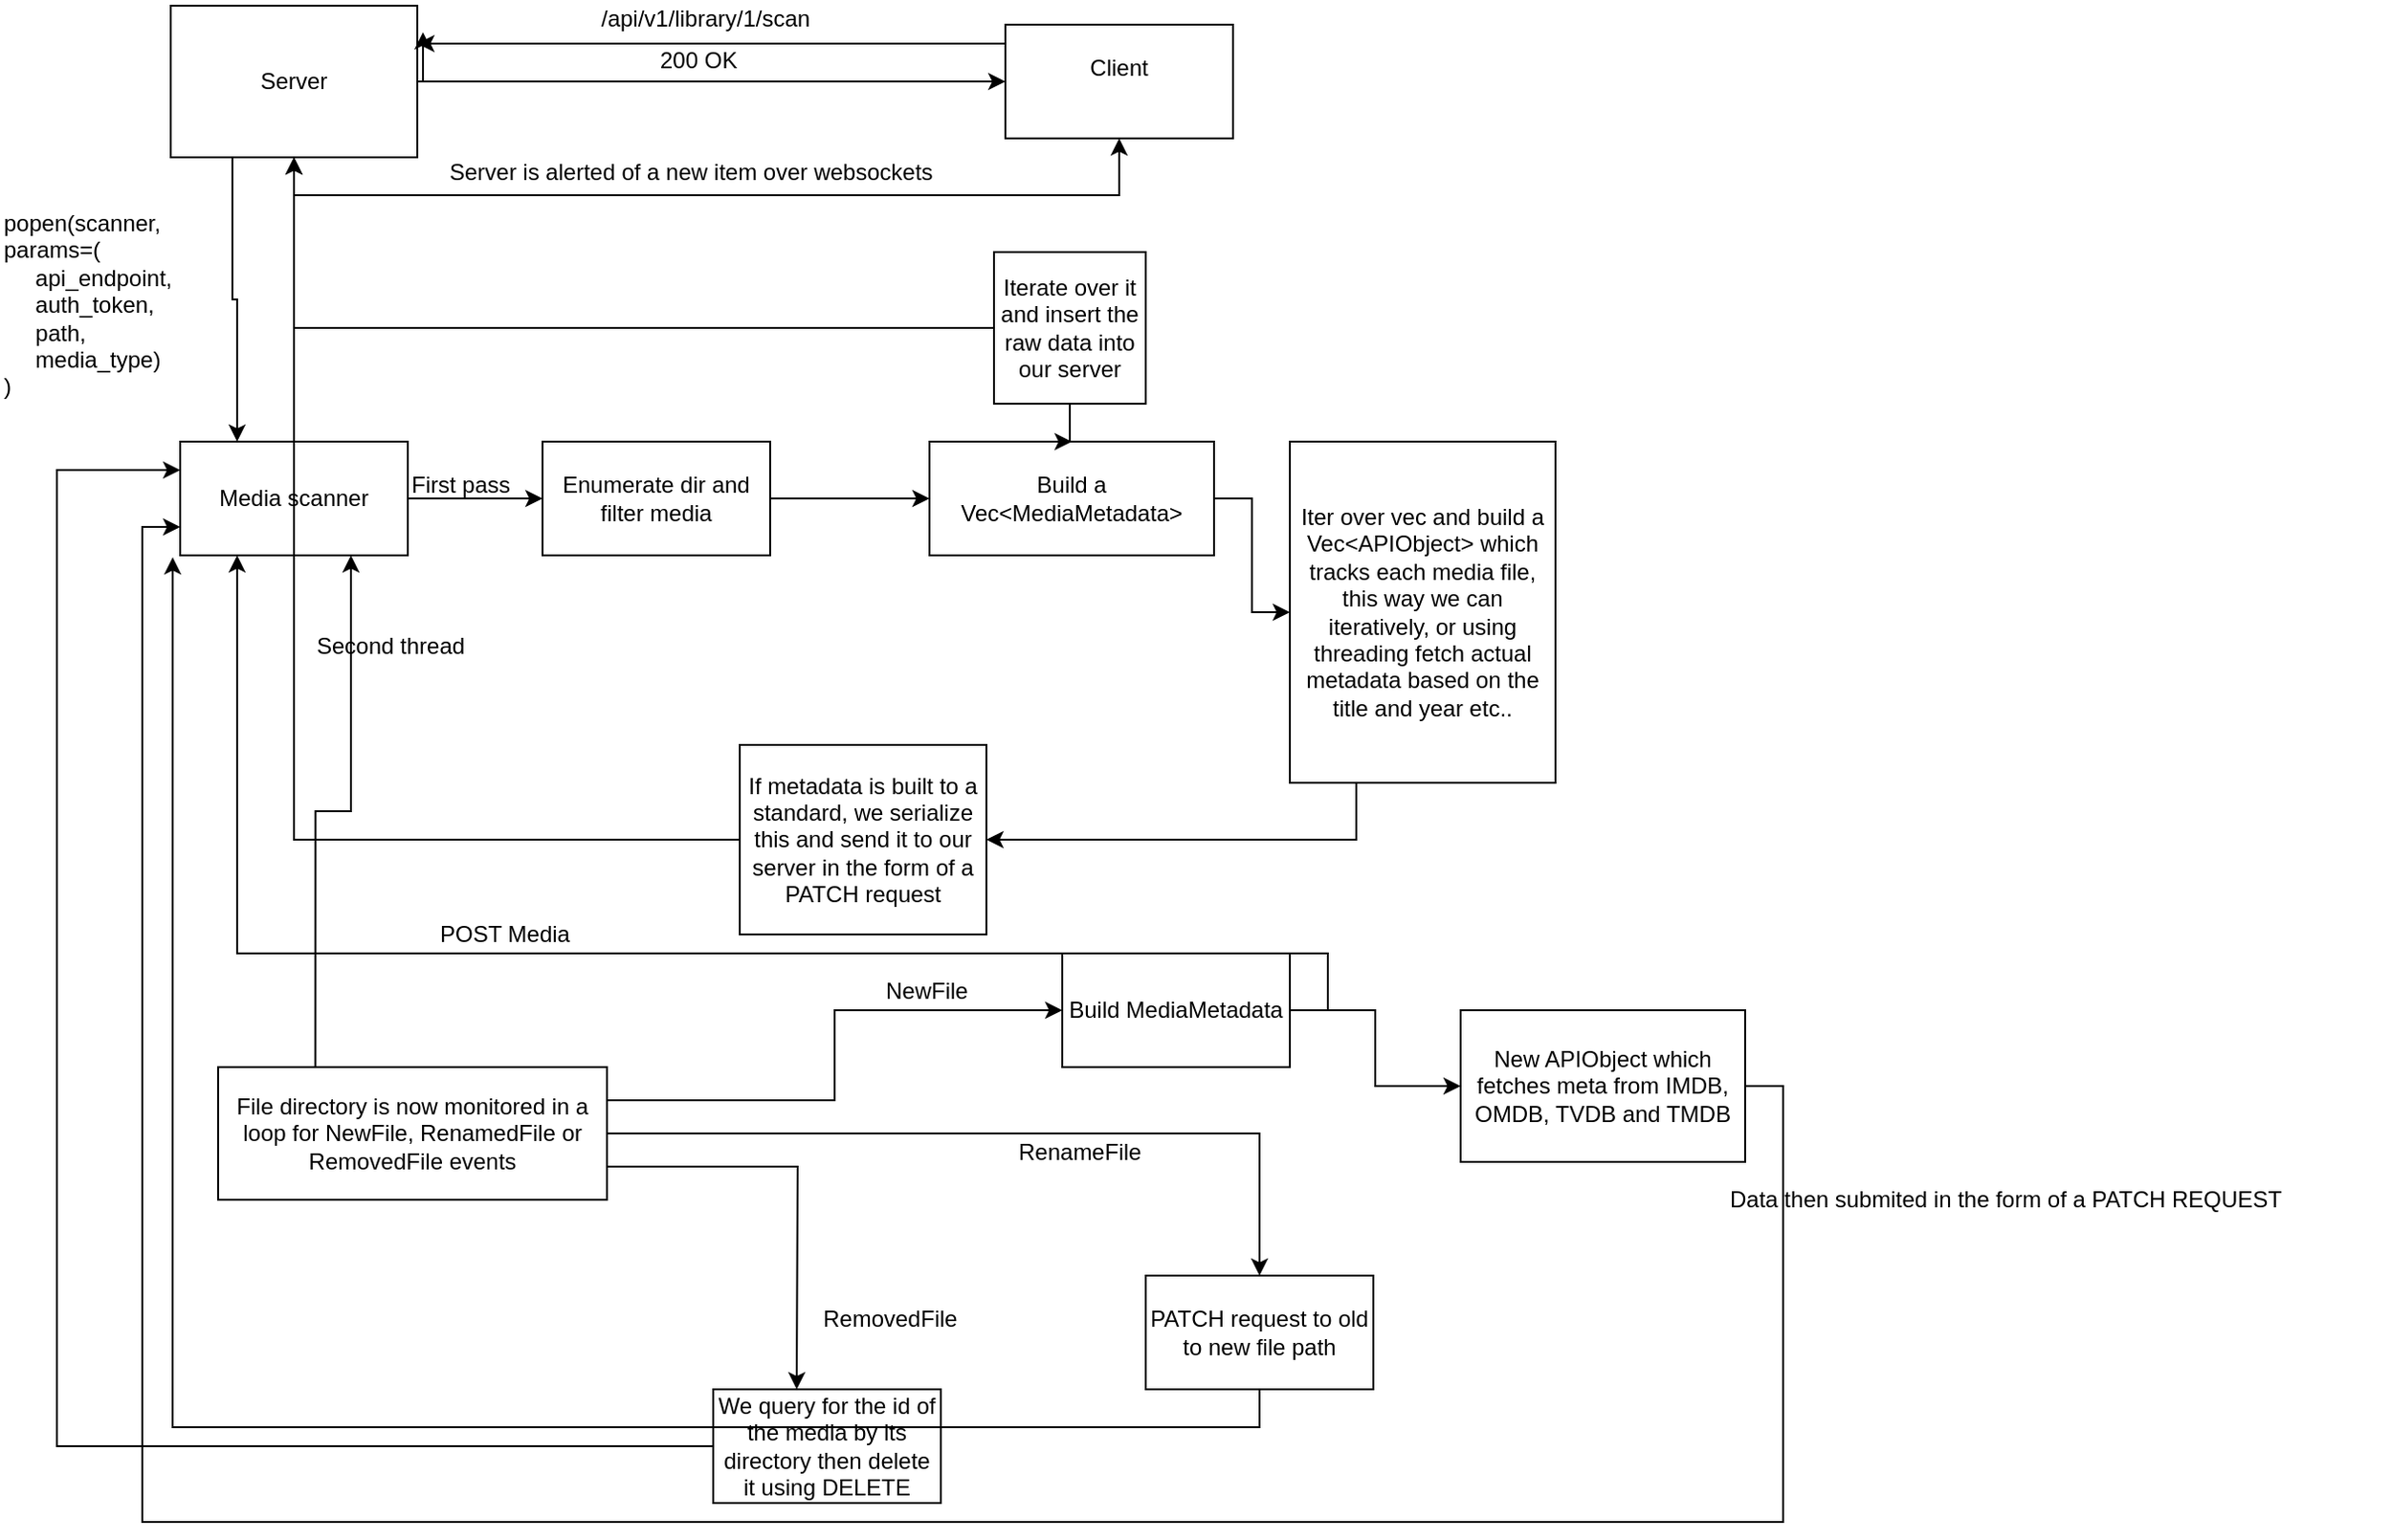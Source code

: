 <mxfile version="11.1.4" type="gitlab"><diagram id="2UtGXjlUI5oxkfbjeEHh" name="Page-1"><mxGraphModel dx="2894" dy="802" grid="1" gridSize="10" guides="1" tooltips="1" connect="1" arrows="1" fold="1" page="1" pageScale="1" pageWidth="850" pageHeight="1100" math="0" shadow="0"><root><mxCell id="0"/><mxCell id="1" parent="0"/><mxCell id="JTVvM-naTaPuhBWR3jFO-7" style="edgeStyle=orthogonalEdgeStyle;rounded=0;orthogonalLoop=1;jettySize=auto;html=1;exitX=1;exitY=0.5;exitDx=0;exitDy=0;entryX=0;entryY=0.5;entryDx=0;entryDy=0;" edge="1" parent="1" source="JTVvM-naTaPuhBWR3jFO-1" target="JTVvM-naTaPuhBWR3jFO-2"><mxGeometry relative="1" as="geometry"/></mxCell><mxCell id="JTVvM-naTaPuhBWR3jFO-10" style="edgeStyle=orthogonalEdgeStyle;rounded=0;orthogonalLoop=1;jettySize=auto;html=1;exitX=0.25;exitY=1;exitDx=0;exitDy=0;entryX=0.25;entryY=0;entryDx=0;entryDy=0;" edge="1" parent="1" source="JTVvM-naTaPuhBWR3jFO-1" target="JTVvM-naTaPuhBWR3jFO-3"><mxGeometry relative="1" as="geometry"/></mxCell><mxCell id="JTVvM-naTaPuhBWR3jFO-22" style="edgeStyle=orthogonalEdgeStyle;rounded=0;orthogonalLoop=1;jettySize=auto;html=1;exitX=0.5;exitY=1;exitDx=0;exitDy=0;entryX=0.5;entryY=1;entryDx=0;entryDy=0;" edge="1" parent="1" source="JTVvM-naTaPuhBWR3jFO-1" target="JTVvM-naTaPuhBWR3jFO-2"><mxGeometry relative="1" as="geometry"/></mxCell><mxCell id="JTVvM-naTaPuhBWR3jFO-1" value="Server" style="rounded=0;whiteSpace=wrap;html=1;" vertex="1" parent="1"><mxGeometry x="50" y="80" width="130" height="80" as="geometry"/></mxCell><mxCell id="JTVvM-naTaPuhBWR3jFO-4" style="edgeStyle=orthogonalEdgeStyle;rounded=0;orthogonalLoop=1;jettySize=auto;html=1;exitX=0;exitY=0.25;exitDx=0;exitDy=0;" edge="1" parent="1" source="JTVvM-naTaPuhBWR3jFO-2" target="JTVvM-naTaPuhBWR3jFO-1"><mxGeometry relative="1" as="geometry"><Array as="points"><mxPoint x="490" y="100"/></Array></mxGeometry></mxCell><mxCell id="JTVvM-naTaPuhBWR3jFO-2" value="&lt;div&gt;Client&lt;/div&gt;&lt;div&gt;&lt;br&gt;&lt;/div&gt;" style="rounded=0;whiteSpace=wrap;html=1;" vertex="1" parent="1"><mxGeometry x="490" y="90" width="120" height="60" as="geometry"/></mxCell><mxCell id="JTVvM-naTaPuhBWR3jFO-13" style="edgeStyle=orthogonalEdgeStyle;rounded=0;orthogonalLoop=1;jettySize=auto;html=1;exitX=1;exitY=0.5;exitDx=0;exitDy=0;" edge="1" parent="1" source="JTVvM-naTaPuhBWR3jFO-3" target="JTVvM-naTaPuhBWR3jFO-12"><mxGeometry relative="1" as="geometry"/></mxCell><mxCell id="JTVvM-naTaPuhBWR3jFO-3" value="&lt;div&gt;Media scanner&lt;/div&gt;" style="rounded=0;whiteSpace=wrap;html=1;" vertex="1" parent="1"><mxGeometry x="55" y="310" width="120" height="60" as="geometry"/></mxCell><mxCell id="JTVvM-naTaPuhBWR3jFO-5" style="edgeStyle=orthogonalEdgeStyle;rounded=0;orthogonalLoop=1;jettySize=auto;html=1;exitX=1;exitY=0.5;exitDx=0;exitDy=0;entryX=1.023;entryY=0.175;entryDx=0;entryDy=0;entryPerimeter=0;" edge="1" parent="1" source="JTVvM-naTaPuhBWR3jFO-1" target="JTVvM-naTaPuhBWR3jFO-1"><mxGeometry relative="1" as="geometry"/></mxCell><mxCell id="JTVvM-naTaPuhBWR3jFO-6" value="/api/v1/library/1/scan" style="text;html=1;resizable=0;points=[];autosize=1;align=left;verticalAlign=top;spacingTop=-4;" vertex="1" parent="1"><mxGeometry x="275" y="77" width="150" height="20" as="geometry"/></mxCell><mxCell id="JTVvM-naTaPuhBWR3jFO-8" value="200 OK" style="text;html=1;resizable=0;points=[];autosize=1;align=left;verticalAlign=top;spacingTop=-4;" vertex="1" parent="1"><mxGeometry x="306" y="99" width="60" height="20" as="geometry"/></mxCell><mxCell id="JTVvM-naTaPuhBWR3jFO-11" value="&lt;div&gt;popen(scanner,&lt;/div&gt;&lt;div&gt; params=(&lt;/div&gt;&lt;div&gt;&amp;nbsp;&amp;nbsp;&amp;nbsp;&amp;nbsp; api_endpoint,&lt;/div&gt;&lt;div&gt;&amp;nbsp;&amp;nbsp;&amp;nbsp;&amp;nbsp; auth_token,&lt;/div&gt;&lt;div&gt;&amp;nbsp;&amp;nbsp;&amp;nbsp;&amp;nbsp; path,&lt;/div&gt;&lt;div&gt;&amp;nbsp;&amp;nbsp;&amp;nbsp;&amp;nbsp; media_type)&lt;/div&gt;&lt;div&gt;)&lt;br&gt;&lt;/div&gt;" style="text;html=1;resizable=0;points=[];autosize=1;align=left;verticalAlign=top;spacingTop=-4;" vertex="1" parent="1"><mxGeometry x="-40" y="185" width="120" height="100" as="geometry"/></mxCell><mxCell id="JTVvM-naTaPuhBWR3jFO-15" style="edgeStyle=orthogonalEdgeStyle;rounded=0;orthogonalLoop=1;jettySize=auto;html=1;exitX=1;exitY=0.5;exitDx=0;exitDy=0;entryX=0;entryY=0.5;entryDx=0;entryDy=0;" edge="1" parent="1" source="JTVvM-naTaPuhBWR3jFO-12" target="JTVvM-naTaPuhBWR3jFO-14"><mxGeometry relative="1" as="geometry"/></mxCell><mxCell id="JTVvM-naTaPuhBWR3jFO-12" value="Enumerate dir and filter media" style="rounded=0;whiteSpace=wrap;html=1;" vertex="1" parent="1"><mxGeometry x="246" y="310" width="120" height="60" as="geometry"/></mxCell><mxCell id="JTVvM-naTaPuhBWR3jFO-17" style="edgeStyle=orthogonalEdgeStyle;rounded=0;orthogonalLoop=1;jettySize=auto;html=1;exitX=1;exitY=0.5;exitDx=0;exitDy=0;entryX=0;entryY=0.5;entryDx=0;entryDy=0;" edge="1" parent="1" source="JTVvM-naTaPuhBWR3jFO-14" target="JTVvM-naTaPuhBWR3jFO-16"><mxGeometry relative="1" as="geometry"/></mxCell><mxCell id="JTVvM-naTaPuhBWR3jFO-14" value="Build a Vec&amp;lt;MediaMetadata&amp;gt;" style="rounded=0;whiteSpace=wrap;html=1;" vertex="1" parent="1"><mxGeometry x="450" y="310" width="150" height="60" as="geometry"/></mxCell><mxCell id="JTVvM-naTaPuhBWR3jFO-19" style="edgeStyle=orthogonalEdgeStyle;rounded=0;orthogonalLoop=1;jettySize=auto;html=1;exitX=0.25;exitY=1;exitDx=0;exitDy=0;" edge="1" parent="1" source="JTVvM-naTaPuhBWR3jFO-16" target="JTVvM-naTaPuhBWR3jFO-18"><mxGeometry relative="1" as="geometry"/></mxCell><mxCell id="JTVvM-naTaPuhBWR3jFO-16" value="Iter over vec and build a Vec&amp;lt;APIObject&amp;gt; which tracks each media file, this way we can iteratively, or using threading fetch actual metadata based on the title and year etc.." style="rounded=0;whiteSpace=wrap;html=1;" vertex="1" parent="1"><mxGeometry x="640" y="310" width="140" height="180" as="geometry"/></mxCell><mxCell id="JTVvM-naTaPuhBWR3jFO-20" style="edgeStyle=orthogonalEdgeStyle;rounded=0;orthogonalLoop=1;jettySize=auto;html=1;exitX=0;exitY=0.5;exitDx=0;exitDy=0;entryX=0.5;entryY=1;entryDx=0;entryDy=0;" edge="1" parent="1" source="JTVvM-naTaPuhBWR3jFO-18" target="JTVvM-naTaPuhBWR3jFO-1"><mxGeometry relative="1" as="geometry"/></mxCell><mxCell id="JTVvM-naTaPuhBWR3jFO-18" value="If metadata is built to a standard, we serialize this and send it to our server in the form of a PATCH request" style="rounded=0;whiteSpace=wrap;html=1;" vertex="1" parent="1"><mxGeometry x="350" y="470" width="130" height="100" as="geometry"/></mxCell><mxCell id="JTVvM-naTaPuhBWR3jFO-24" value="Server is alerted of a new item over websockets" style="text;html=1;resizable=0;points=[];autosize=1;align=left;verticalAlign=top;spacingTop=-4;" vertex="1" parent="1"><mxGeometry x="195" y="158" width="310" height="20" as="geometry"/></mxCell><mxCell id="JTVvM-naTaPuhBWR3jFO-26" value="" style="edgeStyle=orthogonalEdgeStyle;rounded=0;orthogonalLoop=1;jettySize=auto;html=1;" edge="1" parent="1" source="JTVvM-naTaPuhBWR3jFO-25" target="JTVvM-naTaPuhBWR3jFO-14"><mxGeometry relative="1" as="geometry"/></mxCell><mxCell id="JTVvM-naTaPuhBWR3jFO-27" style="edgeStyle=orthogonalEdgeStyle;rounded=0;orthogonalLoop=1;jettySize=auto;html=1;exitX=0;exitY=0.5;exitDx=0;exitDy=0;entryX=0.5;entryY=1;entryDx=0;entryDy=0;" edge="1" parent="1" source="JTVvM-naTaPuhBWR3jFO-25" target="JTVvM-naTaPuhBWR3jFO-1"><mxGeometry relative="1" as="geometry"/></mxCell><mxCell id="JTVvM-naTaPuhBWR3jFO-25" value="Iterate over it and insert the raw data into our server" style="whiteSpace=wrap;html=1;aspect=fixed;" vertex="1" parent="1"><mxGeometry x="484" y="210" width="80" height="80" as="geometry"/></mxCell><mxCell id="JTVvM-naTaPuhBWR3jFO-30" value="First pass" style="text;html=1;resizable=0;points=[];autosize=1;align=left;verticalAlign=top;spacingTop=-4;" vertex="1" parent="1"><mxGeometry x="175" y="323" width="80" height="20" as="geometry"/></mxCell><mxCell id="JTVvM-naTaPuhBWR3jFO-34" style="edgeStyle=orthogonalEdgeStyle;rounded=0;orthogonalLoop=1;jettySize=auto;html=1;exitX=1;exitY=0.25;exitDx=0;exitDy=0;entryX=0;entryY=0.5;entryDx=0;entryDy=0;" edge="1" parent="1" source="JTVvM-naTaPuhBWR3jFO-32" target="JTVvM-naTaPuhBWR3jFO-40"><mxGeometry relative="1" as="geometry"><mxPoint x="480" y="658" as="targetPoint"/></mxGeometry></mxCell><mxCell id="JTVvM-naTaPuhBWR3jFO-35" style="edgeStyle=orthogonalEdgeStyle;rounded=0;orthogonalLoop=1;jettySize=auto;html=1;exitX=1;exitY=0.5;exitDx=0;exitDy=0;entryX=0.5;entryY=0;entryDx=0;entryDy=0;" edge="1" parent="1" source="JTVvM-naTaPuhBWR3jFO-32" target="JTVvM-naTaPuhBWR3jFO-51"><mxGeometry relative="1" as="geometry"><mxPoint x="480" y="740" as="targetPoint"/></mxGeometry></mxCell><mxCell id="JTVvM-naTaPuhBWR3jFO-36" style="edgeStyle=orthogonalEdgeStyle;rounded=0;orthogonalLoop=1;jettySize=auto;html=1;exitX=1;exitY=0.75;exitDx=0;exitDy=0;" edge="1" parent="1" source="JTVvM-naTaPuhBWR3jFO-32"><mxGeometry relative="1" as="geometry"><mxPoint x="380" y="810" as="targetPoint"/></mxGeometry></mxCell><mxCell id="JTVvM-naTaPuhBWR3jFO-53" style="edgeStyle=orthogonalEdgeStyle;rounded=0;orthogonalLoop=1;jettySize=auto;html=1;exitX=0.25;exitY=0;exitDx=0;exitDy=0;entryX=0.75;entryY=1;entryDx=0;entryDy=0;" edge="1" parent="1" source="JTVvM-naTaPuhBWR3jFO-32" target="JTVvM-naTaPuhBWR3jFO-3"><mxGeometry relative="1" as="geometry"/></mxCell><mxCell id="JTVvM-naTaPuhBWR3jFO-32" value="File directory is now monitored in a loop for NewFile, RenamedFile or RemovedFile events" style="rounded=0;whiteSpace=wrap;html=1;" vertex="1" parent="1"><mxGeometry x="75" y="640" width="205" height="70" as="geometry"/></mxCell><mxCell id="JTVvM-naTaPuhBWR3jFO-37" value="NewFile" style="text;html=1;resizable=0;points=[];autosize=1;align=left;verticalAlign=top;spacingTop=-4;" vertex="1" parent="1"><mxGeometry x="425" y="590" width="70" height="20" as="geometry"/></mxCell><mxCell id="JTVvM-naTaPuhBWR3jFO-38" value="RenameFile" style="text;html=1;resizable=0;points=[];autosize=1;align=left;verticalAlign=top;spacingTop=-4;" vertex="1" parent="1"><mxGeometry x="495" y="675" width="90" height="20" as="geometry"/></mxCell><mxCell id="JTVvM-naTaPuhBWR3jFO-39" value="RemovedFile" style="text;html=1;resizable=0;points=[];autosize=1;align=left;verticalAlign=top;spacingTop=-4;" vertex="1" parent="1"><mxGeometry x="392" y="763" width="90" height="20" as="geometry"/></mxCell><mxCell id="JTVvM-naTaPuhBWR3jFO-41" style="edgeStyle=orthogonalEdgeStyle;rounded=0;orthogonalLoop=1;jettySize=auto;html=1;exitX=1;exitY=0.5;exitDx=0;exitDy=0;entryX=0.25;entryY=1;entryDx=0;entryDy=0;" edge="1" parent="1" source="JTVvM-naTaPuhBWR3jFO-40" target="JTVvM-naTaPuhBWR3jFO-3"><mxGeometry relative="1" as="geometry"><Array as="points"><mxPoint x="660" y="610"/><mxPoint x="660" y="580"/><mxPoint x="85" y="580"/></Array></mxGeometry></mxCell><mxCell id="JTVvM-naTaPuhBWR3jFO-43" style="edgeStyle=orthogonalEdgeStyle;rounded=0;orthogonalLoop=1;jettySize=auto;html=1;exitX=1;exitY=0.5;exitDx=0;exitDy=0;entryX=0;entryY=0.5;entryDx=0;entryDy=0;" edge="1" parent="1" source="JTVvM-naTaPuhBWR3jFO-40" target="JTVvM-naTaPuhBWR3jFO-44"><mxGeometry relative="1" as="geometry"><mxPoint x="710" y="630" as="targetPoint"/></mxGeometry></mxCell><mxCell id="JTVvM-naTaPuhBWR3jFO-40" value="Build MediaMetadata" style="rounded=0;whiteSpace=wrap;html=1;" vertex="1" parent="1"><mxGeometry x="520" y="580" width="120" height="60" as="geometry"/></mxCell><mxCell id="JTVvM-naTaPuhBWR3jFO-42" value="POST Media" style="text;html=1;resizable=0;points=[];autosize=1;align=left;verticalAlign=top;spacingTop=-4;" vertex="1" parent="1"><mxGeometry x="190" y="560" width="90" height="20" as="geometry"/></mxCell><mxCell id="JTVvM-naTaPuhBWR3jFO-48" style="edgeStyle=orthogonalEdgeStyle;rounded=0;orthogonalLoop=1;jettySize=auto;html=1;exitX=1;exitY=0.5;exitDx=0;exitDy=0;entryX=0;entryY=0.75;entryDx=0;entryDy=0;" edge="1" parent="1" source="JTVvM-naTaPuhBWR3jFO-44" target="JTVvM-naTaPuhBWR3jFO-3"><mxGeometry relative="1" as="geometry"><Array as="points"><mxPoint x="900" y="650"/><mxPoint x="900" y="880"/><mxPoint x="35" y="880"/><mxPoint x="35" y="355"/></Array></mxGeometry></mxCell><mxCell id="JTVvM-naTaPuhBWR3jFO-44" value="New APIObject which fetches meta from IMDB, OMDB, TVDB and TMDB" style="rounded=0;whiteSpace=wrap;html=1;" vertex="1" parent="1"><mxGeometry x="730" y="610" width="150" height="80" as="geometry"/></mxCell><mxCell id="JTVvM-naTaPuhBWR3jFO-46" value="Data then submited in the form of a PATCH REQUEST" style="text;html=1;resizable=0;points=[];autosize=1;align=left;verticalAlign=top;spacingTop=-4;" vertex="1" parent="1"><mxGeometry x="870" y="700" width="350" height="20" as="geometry"/></mxCell><mxCell id="JTVvM-naTaPuhBWR3jFO-50" style="edgeStyle=orthogonalEdgeStyle;rounded=0;orthogonalLoop=1;jettySize=auto;html=1;exitX=0;exitY=0.5;exitDx=0;exitDy=0;entryX=0;entryY=0.25;entryDx=0;entryDy=0;" edge="1" parent="1" source="JTVvM-naTaPuhBWR3jFO-49" target="JTVvM-naTaPuhBWR3jFO-3"><mxGeometry relative="1" as="geometry"><Array as="points"><mxPoint x="-10" y="840"/><mxPoint x="-10" y="325"/></Array></mxGeometry></mxCell><mxCell id="JTVvM-naTaPuhBWR3jFO-49" value="We query for the id of the media by its directory then delete it using DELETE" style="rounded=0;whiteSpace=wrap;html=1;" vertex="1" parent="1"><mxGeometry x="336" y="810" width="120" height="60" as="geometry"/></mxCell><mxCell id="JTVvM-naTaPuhBWR3jFO-52" style="edgeStyle=orthogonalEdgeStyle;rounded=0;orthogonalLoop=1;jettySize=auto;html=1;exitX=0.5;exitY=1;exitDx=0;exitDy=0;entryX=-0.033;entryY=1.017;entryDx=0;entryDy=0;entryPerimeter=0;" edge="1" parent="1" source="JTVvM-naTaPuhBWR3jFO-51" target="JTVvM-naTaPuhBWR3jFO-3"><mxGeometry relative="1" as="geometry"/></mxCell><mxCell id="JTVvM-naTaPuhBWR3jFO-51" value="PATCH request to old to new file path" style="rounded=0;whiteSpace=wrap;html=1;" vertex="1" parent="1"><mxGeometry x="564" y="750" width="120" height="60" as="geometry"/></mxCell><mxCell id="JTVvM-naTaPuhBWR3jFO-54" value="Second thread" style="text;html=1;resizable=0;points=[];autosize=1;align=left;verticalAlign=top;spacingTop=-4;" vertex="1" parent="1"><mxGeometry x="125" y="408" width="110" height="20" as="geometry"/></mxCell></root></mxGraphModel></diagram></mxfile>